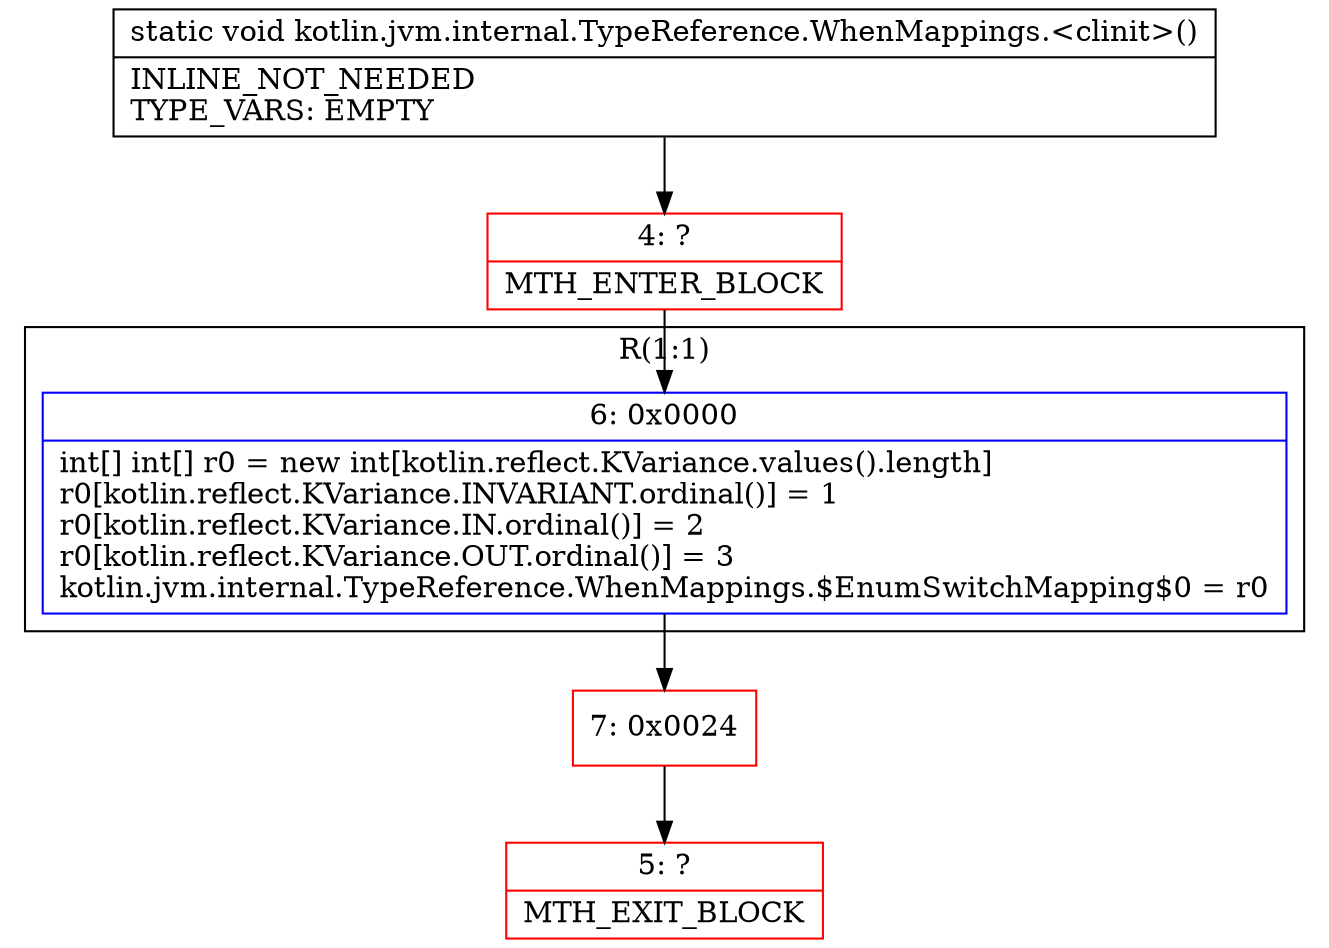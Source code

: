 digraph "CFG forkotlin.jvm.internal.TypeReference.WhenMappings.\<clinit\>()V" {
subgraph cluster_Region_1871433769 {
label = "R(1:1)";
node [shape=record,color=blue];
Node_6 [shape=record,label="{6\:\ 0x0000|int[] int[] r0 = new int[kotlin.reflect.KVariance.values().length]\lr0[kotlin.reflect.KVariance.INVARIANT.ordinal()] = 1\lr0[kotlin.reflect.KVariance.IN.ordinal()] = 2\lr0[kotlin.reflect.KVariance.OUT.ordinal()] = 3\lkotlin.jvm.internal.TypeReference.WhenMappings.$EnumSwitchMapping$0 = r0\l}"];
}
Node_4 [shape=record,color=red,label="{4\:\ ?|MTH_ENTER_BLOCK\l}"];
Node_7 [shape=record,color=red,label="{7\:\ 0x0024}"];
Node_5 [shape=record,color=red,label="{5\:\ ?|MTH_EXIT_BLOCK\l}"];
MethodNode[shape=record,label="{static void kotlin.jvm.internal.TypeReference.WhenMappings.\<clinit\>()  | INLINE_NOT_NEEDED\lTYPE_VARS: EMPTY\l}"];
MethodNode -> Node_4;Node_6 -> Node_7;
Node_4 -> Node_6;
Node_7 -> Node_5;
}

